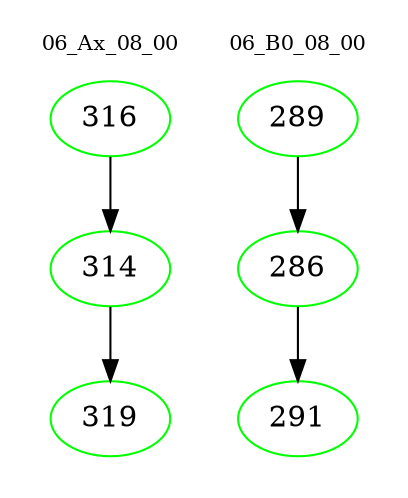 digraph{
subgraph cluster_0 {
color = white
label = "06_Ax_08_00";
fontsize=10;
T0_316 [label="316", color="green"]
T0_316 -> T0_314 [color="black"]
T0_314 [label="314", color="green"]
T0_314 -> T0_319 [color="black"]
T0_319 [label="319", color="green"]
}
subgraph cluster_1 {
color = white
label = "06_B0_08_00";
fontsize=10;
T1_289 [label="289", color="green"]
T1_289 -> T1_286 [color="black"]
T1_286 [label="286", color="green"]
T1_286 -> T1_291 [color="black"]
T1_291 [label="291", color="green"]
}
}
